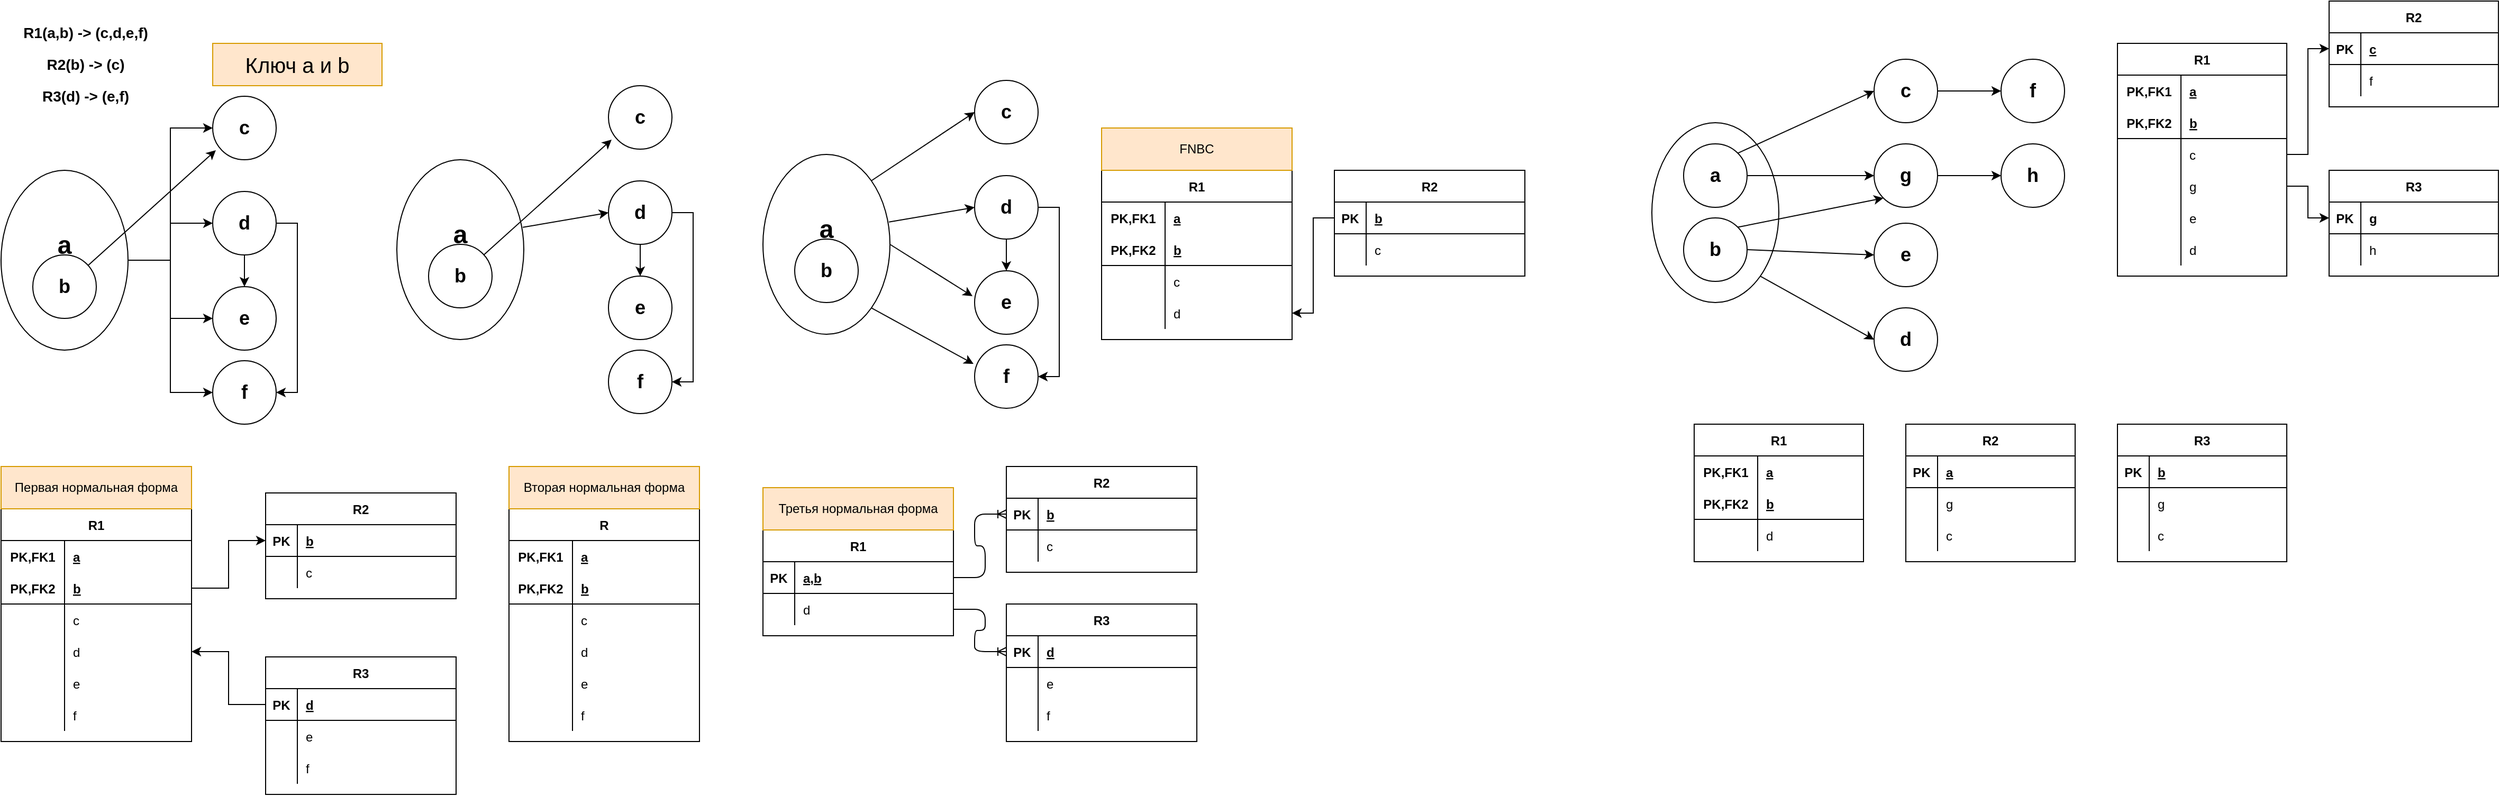 <mxfile version="14.6.13" type="device"><diagram id="-HkQHrEyQy331Z8yuNZa" name="Page-1"><mxGraphModel dx="1662" dy="789" grid="1" gridSize="10" guides="1" tooltips="1" connect="1" arrows="1" fold="1" page="1" pageScale="1" pageWidth="827" pageHeight="1169" math="0" shadow="0"><root><mxCell id="0"/><mxCell id="1" parent="0"/><mxCell id="qB3c7Pqvqas1CjPh7hQI-1" style="edgeStyle=orthogonalEdgeStyle;rounded=0;orthogonalLoop=1;jettySize=auto;html=1;exitX=1;exitY=0.5;exitDx=0;exitDy=0;entryX=0;entryY=0.5;entryDx=0;entryDy=0;" parent="1" source="VGrqOOPklXEz_Cvd547D-1" target="VGrqOOPklXEz_Cvd547D-2" edge="1"><mxGeometry relative="1" as="geometry"/></mxCell><mxCell id="qB3c7Pqvqas1CjPh7hQI-2" style="edgeStyle=orthogonalEdgeStyle;rounded=0;orthogonalLoop=1;jettySize=auto;html=1;exitX=1;exitY=0.5;exitDx=0;exitDy=0;entryX=0;entryY=0.5;entryDx=0;entryDy=0;" parent="1" source="VGrqOOPklXEz_Cvd547D-1" target="VGrqOOPklXEz_Cvd547D-3" edge="1"><mxGeometry relative="1" as="geometry"/></mxCell><mxCell id="qB3c7Pqvqas1CjPh7hQI-3" style="edgeStyle=orthogonalEdgeStyle;rounded=0;orthogonalLoop=1;jettySize=auto;html=1;exitX=1;exitY=0.5;exitDx=0;exitDy=0;entryX=0;entryY=0.5;entryDx=0;entryDy=0;" parent="1" source="VGrqOOPklXEz_Cvd547D-1" target="VGrqOOPklXEz_Cvd547D-4" edge="1"><mxGeometry relative="1" as="geometry"/></mxCell><mxCell id="qB3c7Pqvqas1CjPh7hQI-4" style="edgeStyle=orthogonalEdgeStyle;rounded=0;orthogonalLoop=1;jettySize=auto;html=1;exitX=1;exitY=0.5;exitDx=0;exitDy=0;entryX=0;entryY=0.5;entryDx=0;entryDy=0;" parent="1" source="VGrqOOPklXEz_Cvd547D-1" target="VGrqOOPklXEz_Cvd547D-5" edge="1"><mxGeometry relative="1" as="geometry"/></mxCell><mxCell id="VGrqOOPklXEz_Cvd547D-1" value="&lt;b&gt;&lt;font style=&quot;font-size: 24px&quot;&gt;a&lt;br&gt;b&lt;/font&gt;&lt;/b&gt;" style="ellipse;whiteSpace=wrap;html=1;" parent="1" vertex="1"><mxGeometry x="40" y="280" width="120" height="170" as="geometry"/></mxCell><mxCell id="VGrqOOPklXEz_Cvd547D-2" value="&lt;b&gt;&lt;font style=&quot;font-size: 18px&quot;&gt;c&lt;/font&gt;&lt;/b&gt;" style="ellipse;whiteSpace=wrap;html=1;" parent="1" vertex="1"><mxGeometry x="240" y="210" width="60" height="60" as="geometry"/></mxCell><mxCell id="VGrqOOPklXEz_Cvd547D-13" style="edgeStyle=orthogonalEdgeStyle;rounded=0;orthogonalLoop=1;jettySize=auto;html=1;" parent="1" source="VGrqOOPklXEz_Cvd547D-3" target="VGrqOOPklXEz_Cvd547D-4" edge="1"><mxGeometry relative="1" as="geometry"/></mxCell><mxCell id="VGrqOOPklXEz_Cvd547D-14" style="edgeStyle=orthogonalEdgeStyle;rounded=0;orthogonalLoop=1;jettySize=auto;html=1;entryX=1;entryY=0.5;entryDx=0;entryDy=0;" parent="1" source="VGrqOOPklXEz_Cvd547D-3" target="VGrqOOPklXEz_Cvd547D-5" edge="1"><mxGeometry relative="1" as="geometry"><mxPoint x="340" y="500" as="targetPoint"/><Array as="points"><mxPoint x="320" y="330"/><mxPoint x="320" y="490"/></Array></mxGeometry></mxCell><mxCell id="VGrqOOPklXEz_Cvd547D-3" value="&lt;b&gt;&lt;font style=&quot;font-size: 18px&quot;&gt;d&lt;/font&gt;&lt;/b&gt;" style="ellipse;whiteSpace=wrap;html=1;" parent="1" vertex="1"><mxGeometry x="240" y="300" width="60" height="60" as="geometry"/></mxCell><mxCell id="VGrqOOPklXEz_Cvd547D-4" value="&lt;b&gt;&lt;font style=&quot;font-size: 18px&quot;&gt;e&lt;/font&gt;&lt;/b&gt;" style="ellipse;whiteSpace=wrap;html=1;" parent="1" vertex="1"><mxGeometry x="240" y="390" width="60" height="60" as="geometry"/></mxCell><mxCell id="VGrqOOPklXEz_Cvd547D-5" value="&lt;b&gt;&lt;font style=&quot;font-size: 18px&quot;&gt;f&lt;/font&gt;&lt;/b&gt;" style="ellipse;whiteSpace=wrap;html=1;" parent="1" vertex="1"><mxGeometry x="240" y="460" width="60" height="60" as="geometry"/></mxCell><mxCell id="VGrqOOPklXEz_Cvd547D-12" style="edgeStyle=none;rounded=0;orthogonalLoop=1;jettySize=auto;html=1;entryX=0.05;entryY=0.85;entryDx=0;entryDy=0;entryPerimeter=0;" parent="1" source="VGrqOOPklXEz_Cvd547D-11" target="VGrqOOPklXEz_Cvd547D-2" edge="1"><mxGeometry relative="1" as="geometry"/></mxCell><mxCell id="VGrqOOPklXEz_Cvd547D-11" value="&lt;b&gt;&lt;font style=&quot;font-size: 18px&quot;&gt;b&lt;/font&gt;&lt;/b&gt;" style="ellipse;whiteSpace=wrap;html=1;" parent="1" vertex="1"><mxGeometry x="70" y="360" width="60" height="60" as="geometry"/></mxCell><mxCell id="VGrqOOPklXEz_Cvd547D-15" value="&lt;b&gt;&lt;font style=&quot;font-size: 14px&quot;&gt;R1(a,b) -&amp;gt; (c,d,e,f)&lt;/font&gt;&lt;/b&gt;" style="text;html=1;strokeColor=none;fillColor=none;align=center;verticalAlign=middle;whiteSpace=wrap;rounded=0;" parent="1" vertex="1"><mxGeometry x="40" y="135" width="160" height="30" as="geometry"/></mxCell><mxCell id="VGrqOOPklXEz_Cvd547D-16" value="&lt;b&gt;&lt;font style=&quot;font-size: 14px&quot;&gt;R2(b) -&amp;gt; (c)&lt;/font&gt;&lt;/b&gt;" style="text;html=1;strokeColor=none;fillColor=none;align=center;verticalAlign=middle;whiteSpace=wrap;rounded=0;" parent="1" vertex="1"><mxGeometry x="40" y="165" width="160" height="30" as="geometry"/></mxCell><mxCell id="VGrqOOPklXEz_Cvd547D-17" value="&lt;b&gt;&lt;font style=&quot;font-size: 14px&quot;&gt;R3(d) -&amp;gt; (e,f)&lt;/font&gt;&lt;/b&gt;" style="text;html=1;strokeColor=none;fillColor=none;align=center;verticalAlign=middle;whiteSpace=wrap;rounded=0;" parent="1" vertex="1"><mxGeometry x="40" y="195" width="160" height="30" as="geometry"/></mxCell><mxCell id="VGrqOOPklXEz_Cvd547D-18" value="R1" style="shape=table;startSize=30;container=1;collapsible=1;childLayout=tableLayout;fixedRows=1;rowLines=0;fontStyle=1;align=center;resizeLast=1;" parent="1" vertex="1"><mxGeometry x="760" y="620" width="180" height="100" as="geometry"/></mxCell><mxCell id="VGrqOOPklXEz_Cvd547D-19" value="" style="shape=partialRectangle;collapsible=0;dropTarget=0;pointerEvents=0;fillColor=none;top=0;left=0;bottom=1;right=0;points=[[0,0.5],[1,0.5]];portConstraint=eastwest;" parent="VGrqOOPklXEz_Cvd547D-18" vertex="1"><mxGeometry y="30" width="180" height="30" as="geometry"/></mxCell><mxCell id="VGrqOOPklXEz_Cvd547D-20" value="PK" style="shape=partialRectangle;connectable=0;fillColor=none;top=0;left=0;bottom=0;right=0;fontStyle=1;overflow=hidden;" parent="VGrqOOPklXEz_Cvd547D-19" vertex="1"><mxGeometry width="30" height="30" as="geometry"/></mxCell><mxCell id="VGrqOOPklXEz_Cvd547D-21" value="a,b" style="shape=partialRectangle;connectable=0;fillColor=none;top=0;left=0;bottom=0;right=0;align=left;spacingLeft=6;fontStyle=5;overflow=hidden;" parent="VGrqOOPklXEz_Cvd547D-19" vertex="1"><mxGeometry x="30" width="150" height="30" as="geometry"/></mxCell><mxCell id="VGrqOOPklXEz_Cvd547D-22" value="" style="shape=partialRectangle;collapsible=0;dropTarget=0;pointerEvents=0;fillColor=none;top=0;left=0;bottom=0;right=0;points=[[0,0.5],[1,0.5]];portConstraint=eastwest;" parent="VGrqOOPklXEz_Cvd547D-18" vertex="1"><mxGeometry y="60" width="180" height="30" as="geometry"/></mxCell><mxCell id="VGrqOOPklXEz_Cvd547D-23" value="" style="shape=partialRectangle;connectable=0;fillColor=none;top=0;left=0;bottom=0;right=0;editable=1;overflow=hidden;" parent="VGrqOOPklXEz_Cvd547D-22" vertex="1"><mxGeometry width="30" height="30" as="geometry"/></mxCell><mxCell id="VGrqOOPklXEz_Cvd547D-24" value="d" style="shape=partialRectangle;connectable=0;fillColor=none;top=0;left=0;bottom=0;right=0;align=left;spacingLeft=6;overflow=hidden;" parent="VGrqOOPklXEz_Cvd547D-22" vertex="1"><mxGeometry x="30" width="150" height="30" as="geometry"/></mxCell><mxCell id="VGrqOOPklXEz_Cvd547D-31" value="R2" style="shape=table;startSize=30;container=1;collapsible=1;childLayout=tableLayout;fixedRows=1;rowLines=0;fontStyle=1;align=center;resizeLast=1;" parent="1" vertex="1"><mxGeometry x="990" y="560" width="180" height="100" as="geometry"/></mxCell><mxCell id="VGrqOOPklXEz_Cvd547D-32" value="" style="shape=partialRectangle;collapsible=0;dropTarget=0;pointerEvents=0;fillColor=none;top=0;left=0;bottom=1;right=0;points=[[0,0.5],[1,0.5]];portConstraint=eastwest;" parent="VGrqOOPklXEz_Cvd547D-31" vertex="1"><mxGeometry y="30" width="180" height="30" as="geometry"/></mxCell><mxCell id="VGrqOOPklXEz_Cvd547D-33" value="PK" style="shape=partialRectangle;connectable=0;fillColor=none;top=0;left=0;bottom=0;right=0;fontStyle=1;overflow=hidden;" parent="VGrqOOPklXEz_Cvd547D-32" vertex="1"><mxGeometry width="30" height="30" as="geometry"/></mxCell><mxCell id="VGrqOOPklXEz_Cvd547D-34" value="b" style="shape=partialRectangle;connectable=0;fillColor=none;top=0;left=0;bottom=0;right=0;align=left;spacingLeft=6;fontStyle=5;overflow=hidden;" parent="VGrqOOPklXEz_Cvd547D-32" vertex="1"><mxGeometry x="30" width="150" height="30" as="geometry"/></mxCell><mxCell id="VGrqOOPklXEz_Cvd547D-35" value="" style="shape=partialRectangle;collapsible=0;dropTarget=0;pointerEvents=0;fillColor=none;top=0;left=0;bottom=0;right=0;points=[[0,0.5],[1,0.5]];portConstraint=eastwest;" parent="VGrqOOPklXEz_Cvd547D-31" vertex="1"><mxGeometry y="60" width="180" height="30" as="geometry"/></mxCell><mxCell id="VGrqOOPklXEz_Cvd547D-36" value="" style="shape=partialRectangle;connectable=0;fillColor=none;top=0;left=0;bottom=0;right=0;editable=1;overflow=hidden;" parent="VGrqOOPklXEz_Cvd547D-35" vertex="1"><mxGeometry width="30" height="30" as="geometry"/></mxCell><mxCell id="VGrqOOPklXEz_Cvd547D-37" value="c" style="shape=partialRectangle;connectable=0;fillColor=none;top=0;left=0;bottom=0;right=0;align=left;spacingLeft=6;overflow=hidden;" parent="VGrqOOPklXEz_Cvd547D-35" vertex="1"><mxGeometry x="30" width="150" height="30" as="geometry"/></mxCell><mxCell id="VGrqOOPklXEz_Cvd547D-44" value="R3" style="shape=table;startSize=30;container=1;collapsible=1;childLayout=tableLayout;fixedRows=1;rowLines=0;fontStyle=1;align=center;resizeLast=1;" parent="1" vertex="1"><mxGeometry x="990" y="690" width="180" height="130" as="geometry"/></mxCell><mxCell id="VGrqOOPklXEz_Cvd547D-45" value="" style="shape=partialRectangle;collapsible=0;dropTarget=0;pointerEvents=0;fillColor=none;top=0;left=0;bottom=1;right=0;points=[[0,0.5],[1,0.5]];portConstraint=eastwest;" parent="VGrqOOPklXEz_Cvd547D-44" vertex="1"><mxGeometry y="30" width="180" height="30" as="geometry"/></mxCell><mxCell id="VGrqOOPklXEz_Cvd547D-46" value="PK" style="shape=partialRectangle;connectable=0;fillColor=none;top=0;left=0;bottom=0;right=0;fontStyle=1;overflow=hidden;" parent="VGrqOOPklXEz_Cvd547D-45" vertex="1"><mxGeometry width="30" height="30" as="geometry"/></mxCell><mxCell id="VGrqOOPklXEz_Cvd547D-47" value="d" style="shape=partialRectangle;connectable=0;fillColor=none;top=0;left=0;bottom=0;right=0;align=left;spacingLeft=6;fontStyle=5;overflow=hidden;" parent="VGrqOOPklXEz_Cvd547D-45" vertex="1"><mxGeometry x="30" width="150" height="30" as="geometry"/></mxCell><mxCell id="VGrqOOPklXEz_Cvd547D-48" value="" style="shape=partialRectangle;collapsible=0;dropTarget=0;pointerEvents=0;fillColor=none;top=0;left=0;bottom=0;right=0;points=[[0,0.5],[1,0.5]];portConstraint=eastwest;" parent="VGrqOOPklXEz_Cvd547D-44" vertex="1"><mxGeometry y="60" width="180" height="30" as="geometry"/></mxCell><mxCell id="VGrqOOPklXEz_Cvd547D-49" value="" style="shape=partialRectangle;connectable=0;fillColor=none;top=0;left=0;bottom=0;right=0;editable=1;overflow=hidden;" parent="VGrqOOPklXEz_Cvd547D-48" vertex="1"><mxGeometry width="30" height="30" as="geometry"/></mxCell><mxCell id="VGrqOOPklXEz_Cvd547D-50" value="e" style="shape=partialRectangle;connectable=0;fillColor=none;top=0;left=0;bottom=0;right=0;align=left;spacingLeft=6;overflow=hidden;" parent="VGrqOOPklXEz_Cvd547D-48" vertex="1"><mxGeometry x="30" width="150" height="30" as="geometry"/></mxCell><mxCell id="VGrqOOPklXEz_Cvd547D-51" value="" style="shape=partialRectangle;collapsible=0;dropTarget=0;pointerEvents=0;fillColor=none;top=0;left=0;bottom=0;right=0;points=[[0,0.5],[1,0.5]];portConstraint=eastwest;" parent="VGrqOOPklXEz_Cvd547D-44" vertex="1"><mxGeometry y="90" width="180" height="30" as="geometry"/></mxCell><mxCell id="VGrqOOPklXEz_Cvd547D-52" value="" style="shape=partialRectangle;connectable=0;fillColor=none;top=0;left=0;bottom=0;right=0;editable=1;overflow=hidden;" parent="VGrqOOPklXEz_Cvd547D-51" vertex="1"><mxGeometry width="30" height="30" as="geometry"/></mxCell><mxCell id="VGrqOOPklXEz_Cvd547D-53" value="f" style="shape=partialRectangle;connectable=0;fillColor=none;top=0;left=0;bottom=0;right=0;align=left;spacingLeft=6;overflow=hidden;" parent="VGrqOOPklXEz_Cvd547D-51" vertex="1"><mxGeometry x="30" width="150" height="30" as="geometry"/></mxCell><mxCell id="D6Wx7_nkLw-m9yU1eDVW-2" value="&lt;b&gt;&lt;font style=&quot;font-size: 24px&quot;&gt;a&lt;br&gt;b&lt;/font&gt;&lt;/b&gt;" style="ellipse;whiteSpace=wrap;html=1;" parent="1" vertex="1"><mxGeometry x="414" y="270" width="120" height="170" as="geometry"/></mxCell><mxCell id="D6Wx7_nkLw-m9yU1eDVW-3" value="&lt;b&gt;&lt;font style=&quot;font-size: 18px&quot;&gt;c&lt;/font&gt;&lt;/b&gt;" style="ellipse;whiteSpace=wrap;html=1;" parent="1" vertex="1"><mxGeometry x="614" y="200" width="60" height="60" as="geometry"/></mxCell><mxCell id="D6Wx7_nkLw-m9yU1eDVW-4" style="edgeStyle=orthogonalEdgeStyle;rounded=0;orthogonalLoop=1;jettySize=auto;html=1;" parent="1" source="D6Wx7_nkLw-m9yU1eDVW-6" target="D6Wx7_nkLw-m9yU1eDVW-7" edge="1"><mxGeometry relative="1" as="geometry"/></mxCell><mxCell id="D6Wx7_nkLw-m9yU1eDVW-5" style="edgeStyle=orthogonalEdgeStyle;rounded=0;orthogonalLoop=1;jettySize=auto;html=1;entryX=1;entryY=0.5;entryDx=0;entryDy=0;" parent="1" source="D6Wx7_nkLw-m9yU1eDVW-6" target="D6Wx7_nkLw-m9yU1eDVW-8" edge="1"><mxGeometry relative="1" as="geometry"><mxPoint x="714" y="490" as="targetPoint"/><Array as="points"><mxPoint x="694" y="320"/><mxPoint x="694" y="480"/></Array></mxGeometry></mxCell><mxCell id="D6Wx7_nkLw-m9yU1eDVW-6" value="&lt;b&gt;&lt;font style=&quot;font-size: 18px&quot;&gt;d&lt;/font&gt;&lt;/b&gt;" style="ellipse;whiteSpace=wrap;html=1;" parent="1" vertex="1"><mxGeometry x="614" y="290" width="60" height="60" as="geometry"/></mxCell><mxCell id="D6Wx7_nkLw-m9yU1eDVW-7" value="&lt;b&gt;&lt;font style=&quot;font-size: 18px&quot;&gt;e&lt;/font&gt;&lt;/b&gt;" style="ellipse;whiteSpace=wrap;html=1;" parent="1" vertex="1"><mxGeometry x="614" y="380" width="60" height="60" as="geometry"/></mxCell><mxCell id="D6Wx7_nkLw-m9yU1eDVW-8" value="&lt;b&gt;&lt;font style=&quot;font-size: 18px&quot;&gt;f&lt;/font&gt;&lt;/b&gt;" style="ellipse;whiteSpace=wrap;html=1;" parent="1" vertex="1"><mxGeometry x="614" y="450" width="60" height="60" as="geometry"/></mxCell><mxCell id="D6Wx7_nkLw-m9yU1eDVW-9" style="rounded=0;orthogonalLoop=1;jettySize=auto;html=1;entryX=0;entryY=0.5;entryDx=0;entryDy=0;exitX=0.992;exitY=0.376;exitDx=0;exitDy=0;exitPerimeter=0;" parent="1" source="D6Wx7_nkLw-m9yU1eDVW-2" target="D6Wx7_nkLw-m9yU1eDVW-6" edge="1"><mxGeometry relative="1" as="geometry"><mxPoint x="533.997" y="365.23" as="sourcePoint"/><mxPoint x="620.97" y="300" as="targetPoint"/></mxGeometry></mxCell><mxCell id="D6Wx7_nkLw-m9yU1eDVW-12" style="edgeStyle=none;rounded=0;orthogonalLoop=1;jettySize=auto;html=1;entryX=0.05;entryY=0.85;entryDx=0;entryDy=0;entryPerimeter=0;" parent="1" source="D6Wx7_nkLw-m9yU1eDVW-13" target="D6Wx7_nkLw-m9yU1eDVW-3" edge="1"><mxGeometry relative="1" as="geometry"/></mxCell><mxCell id="D6Wx7_nkLw-m9yU1eDVW-13" value="&lt;b&gt;&lt;font style=&quot;font-size: 18px&quot;&gt;b&lt;/font&gt;&lt;/b&gt;" style="ellipse;whiteSpace=wrap;html=1;" parent="1" vertex="1"><mxGeometry x="444" y="350" width="60" height="60" as="geometry"/></mxCell><mxCell id="D6Wx7_nkLw-m9yU1eDVW-17" value="" style="edgeStyle=entityRelationEdgeStyle;fontSize=12;html=1;endArrow=ERoneToMany;exitX=1;exitY=0.5;exitDx=0;exitDy=0;entryX=0;entryY=0.5;entryDx=0;entryDy=0;" parent="1" source="VGrqOOPklXEz_Cvd547D-19" target="VGrqOOPklXEz_Cvd547D-32" edge="1"><mxGeometry width="100" height="100" relative="1" as="geometry"><mxPoint x="1070" y="370" as="sourcePoint"/><mxPoint x="1170" y="270" as="targetPoint"/></mxGeometry></mxCell><mxCell id="D6Wx7_nkLw-m9yU1eDVW-18" value="" style="edgeStyle=entityRelationEdgeStyle;fontSize=12;html=1;endArrow=ERoneToMany;exitX=1;exitY=0.5;exitDx=0;exitDy=0;entryX=0;entryY=0.5;entryDx=0;entryDy=0;" parent="1" source="VGrqOOPklXEz_Cvd547D-22" target="VGrqOOPklXEz_Cvd547D-45" edge="1"><mxGeometry width="100" height="100" relative="1" as="geometry"><mxPoint x="1070" y="370" as="sourcePoint"/><mxPoint x="1170" y="270" as="targetPoint"/></mxGeometry></mxCell><mxCell id="D6Wx7_nkLw-m9yU1eDVW-29" style="rounded=0;orthogonalLoop=1;jettySize=auto;html=1;exitX=1;exitY=0;exitDx=0;exitDy=0;entryX=0;entryY=0.5;entryDx=0;entryDy=0;" parent="1" source="D6Wx7_nkLw-m9yU1eDVW-19" target="D6Wx7_nkLw-m9yU1eDVW-20" edge="1"><mxGeometry relative="1" as="geometry"/></mxCell><mxCell id="D6Wx7_nkLw-m9yU1eDVW-30" style="edgeStyle=none;rounded=0;orthogonalLoop=1;jettySize=auto;html=1;exitX=1;exitY=0.5;exitDx=0;exitDy=0;entryX=-0.033;entryY=0.4;entryDx=0;entryDy=0;entryPerimeter=0;" parent="1" source="D6Wx7_nkLw-m9yU1eDVW-19" target="D6Wx7_nkLw-m9yU1eDVW-24" edge="1"><mxGeometry relative="1" as="geometry"/></mxCell><mxCell id="D6Wx7_nkLw-m9yU1eDVW-31" style="edgeStyle=none;rounded=0;orthogonalLoop=1;jettySize=auto;html=1;exitX=1;exitY=1;exitDx=0;exitDy=0;entryX=-0.017;entryY=0.3;entryDx=0;entryDy=0;entryPerimeter=0;" parent="1" source="D6Wx7_nkLw-m9yU1eDVW-19" target="D6Wx7_nkLw-m9yU1eDVW-25" edge="1"><mxGeometry relative="1" as="geometry"/></mxCell><mxCell id="D6Wx7_nkLw-m9yU1eDVW-19" value="&lt;b&gt;&lt;font style=&quot;font-size: 24px&quot;&gt;a&lt;br&gt;b&lt;/font&gt;&lt;/b&gt;" style="ellipse;whiteSpace=wrap;html=1;" parent="1" vertex="1"><mxGeometry x="760" y="265" width="120" height="170" as="geometry"/></mxCell><mxCell id="D6Wx7_nkLw-m9yU1eDVW-20" value="&lt;b&gt;&lt;font style=&quot;font-size: 18px&quot;&gt;c&lt;/font&gt;&lt;/b&gt;" style="ellipse;whiteSpace=wrap;html=1;" parent="1" vertex="1"><mxGeometry x="960" y="195" width="60" height="60" as="geometry"/></mxCell><mxCell id="D6Wx7_nkLw-m9yU1eDVW-21" style="edgeStyle=orthogonalEdgeStyle;rounded=0;orthogonalLoop=1;jettySize=auto;html=1;" parent="1" source="D6Wx7_nkLw-m9yU1eDVW-23" target="D6Wx7_nkLw-m9yU1eDVW-24" edge="1"><mxGeometry relative="1" as="geometry"/></mxCell><mxCell id="D6Wx7_nkLw-m9yU1eDVW-22" style="edgeStyle=orthogonalEdgeStyle;rounded=0;orthogonalLoop=1;jettySize=auto;html=1;entryX=1;entryY=0.5;entryDx=0;entryDy=0;" parent="1" source="D6Wx7_nkLw-m9yU1eDVW-23" target="D6Wx7_nkLw-m9yU1eDVW-25" edge="1"><mxGeometry relative="1" as="geometry"><mxPoint x="1060" y="485" as="targetPoint"/><Array as="points"><mxPoint x="1040" y="315"/><mxPoint x="1040" y="475"/></Array></mxGeometry></mxCell><mxCell id="D6Wx7_nkLw-m9yU1eDVW-23" value="&lt;b&gt;&lt;font style=&quot;font-size: 18px&quot;&gt;d&lt;/font&gt;&lt;/b&gt;" style="ellipse;whiteSpace=wrap;html=1;" parent="1" vertex="1"><mxGeometry x="960" y="285" width="60" height="60" as="geometry"/></mxCell><mxCell id="D6Wx7_nkLw-m9yU1eDVW-24" value="&lt;b&gt;&lt;font style=&quot;font-size: 18px&quot;&gt;e&lt;/font&gt;&lt;/b&gt;" style="ellipse;whiteSpace=wrap;html=1;" parent="1" vertex="1"><mxGeometry x="960" y="375" width="60" height="60" as="geometry"/></mxCell><mxCell id="D6Wx7_nkLw-m9yU1eDVW-25" value="&lt;b&gt;&lt;font style=&quot;font-size: 18px&quot;&gt;f&lt;/font&gt;&lt;/b&gt;" style="ellipse;whiteSpace=wrap;html=1;" parent="1" vertex="1"><mxGeometry x="960" y="445" width="60" height="60" as="geometry"/></mxCell><mxCell id="D6Wx7_nkLw-m9yU1eDVW-26" style="rounded=0;orthogonalLoop=1;jettySize=auto;html=1;entryX=0;entryY=0.5;entryDx=0;entryDy=0;exitX=0.992;exitY=0.376;exitDx=0;exitDy=0;exitPerimeter=0;" parent="1" source="D6Wx7_nkLw-m9yU1eDVW-19" target="D6Wx7_nkLw-m9yU1eDVW-23" edge="1"><mxGeometry relative="1" as="geometry"><mxPoint x="879.997" y="360.23" as="sourcePoint"/><mxPoint x="966.97" y="295" as="targetPoint"/></mxGeometry></mxCell><mxCell id="D6Wx7_nkLw-m9yU1eDVW-28" value="&lt;b&gt;&lt;font style=&quot;font-size: 18px&quot;&gt;b&lt;/font&gt;&lt;/b&gt;" style="ellipse;whiteSpace=wrap;html=1;" parent="1" vertex="1"><mxGeometry x="790" y="345" width="60" height="60" as="geometry"/></mxCell><mxCell id="D6Wx7_nkLw-m9yU1eDVW-32" value="R" style="shape=table;startSize=30;container=1;collapsible=1;childLayout=tableLayout;fixedRows=1;rowLines=0;fontStyle=1;align=center;resizeLast=1;" parent="1" vertex="1"><mxGeometry x="520" y="600" width="180" height="220" as="geometry"/></mxCell><mxCell id="D6Wx7_nkLw-m9yU1eDVW-33" value="" style="shape=partialRectangle;collapsible=0;dropTarget=0;pointerEvents=0;fillColor=none;top=0;left=0;bottom=0;right=0;points=[[0,0.5],[1,0.5]];portConstraint=eastwest;" parent="D6Wx7_nkLw-m9yU1eDVW-32" vertex="1"><mxGeometry y="30" width="180" height="30" as="geometry"/></mxCell><mxCell id="D6Wx7_nkLw-m9yU1eDVW-34" value="PK,FK1" style="shape=partialRectangle;connectable=0;fillColor=none;top=0;left=0;bottom=0;right=0;fontStyle=1;overflow=hidden;" parent="D6Wx7_nkLw-m9yU1eDVW-33" vertex="1"><mxGeometry width="60" height="30" as="geometry"/></mxCell><mxCell id="D6Wx7_nkLw-m9yU1eDVW-35" value="a" style="shape=partialRectangle;connectable=0;fillColor=none;top=0;left=0;bottom=0;right=0;align=left;spacingLeft=6;fontStyle=5;overflow=hidden;" parent="D6Wx7_nkLw-m9yU1eDVW-33" vertex="1"><mxGeometry x="60" width="120" height="30" as="geometry"/></mxCell><mxCell id="D6Wx7_nkLw-m9yU1eDVW-36" value="" style="shape=partialRectangle;collapsible=0;dropTarget=0;pointerEvents=0;fillColor=none;top=0;left=0;bottom=1;right=0;points=[[0,0.5],[1,0.5]];portConstraint=eastwest;" parent="D6Wx7_nkLw-m9yU1eDVW-32" vertex="1"><mxGeometry y="60" width="180" height="30" as="geometry"/></mxCell><mxCell id="D6Wx7_nkLw-m9yU1eDVW-37" value="PK,FK2" style="shape=partialRectangle;connectable=0;fillColor=none;top=0;left=0;bottom=0;right=0;fontStyle=1;overflow=hidden;" parent="D6Wx7_nkLw-m9yU1eDVW-36" vertex="1"><mxGeometry width="60" height="30" as="geometry"/></mxCell><mxCell id="D6Wx7_nkLw-m9yU1eDVW-38" value="b" style="shape=partialRectangle;connectable=0;fillColor=none;top=0;left=0;bottom=0;right=0;align=left;spacingLeft=6;fontStyle=5;overflow=hidden;" parent="D6Wx7_nkLw-m9yU1eDVW-36" vertex="1"><mxGeometry x="60" width="120" height="30" as="geometry"/></mxCell><mxCell id="D6Wx7_nkLw-m9yU1eDVW-39" value="" style="shape=partialRectangle;collapsible=0;dropTarget=0;pointerEvents=0;fillColor=none;top=0;left=0;bottom=0;right=0;points=[[0,0.5],[1,0.5]];portConstraint=eastwest;" parent="D6Wx7_nkLw-m9yU1eDVW-32" vertex="1"><mxGeometry y="90" width="180" height="30" as="geometry"/></mxCell><mxCell id="D6Wx7_nkLw-m9yU1eDVW-40" value="" style="shape=partialRectangle;connectable=0;fillColor=none;top=0;left=0;bottom=0;right=0;editable=1;overflow=hidden;" parent="D6Wx7_nkLw-m9yU1eDVW-39" vertex="1"><mxGeometry width="60" height="30" as="geometry"/></mxCell><mxCell id="D6Wx7_nkLw-m9yU1eDVW-41" value="c" style="shape=partialRectangle;connectable=0;fillColor=none;top=0;left=0;bottom=0;right=0;align=left;spacingLeft=6;overflow=hidden;" parent="D6Wx7_nkLw-m9yU1eDVW-39" vertex="1"><mxGeometry x="60" width="120" height="30" as="geometry"/></mxCell><mxCell id="D6Wx7_nkLw-m9yU1eDVW-42" value="" style="shape=partialRectangle;collapsible=0;dropTarget=0;pointerEvents=0;fillColor=none;top=0;left=0;bottom=0;right=0;points=[[0,0.5],[1,0.5]];portConstraint=eastwest;" parent="D6Wx7_nkLw-m9yU1eDVW-32" vertex="1"><mxGeometry y="120" width="180" height="30" as="geometry"/></mxCell><mxCell id="D6Wx7_nkLw-m9yU1eDVW-43" value="" style="shape=partialRectangle;connectable=0;fillColor=none;top=0;left=0;bottom=0;right=0;editable=1;overflow=hidden;" parent="D6Wx7_nkLw-m9yU1eDVW-42" vertex="1"><mxGeometry width="60" height="30" as="geometry"/></mxCell><mxCell id="D6Wx7_nkLw-m9yU1eDVW-44" value="d" style="shape=partialRectangle;connectable=0;fillColor=none;top=0;left=0;bottom=0;right=0;align=left;spacingLeft=6;overflow=hidden;" parent="D6Wx7_nkLw-m9yU1eDVW-42" vertex="1"><mxGeometry x="60" width="120" height="30" as="geometry"/></mxCell><mxCell id="D6Wx7_nkLw-m9yU1eDVW-45" value="" style="shape=partialRectangle;collapsible=0;dropTarget=0;pointerEvents=0;fillColor=none;top=0;left=0;bottom=0;right=0;points=[[0,0.5],[1,0.5]];portConstraint=eastwest;" parent="D6Wx7_nkLw-m9yU1eDVW-32" vertex="1"><mxGeometry y="150" width="180" height="30" as="geometry"/></mxCell><mxCell id="D6Wx7_nkLw-m9yU1eDVW-46" value="" style="shape=partialRectangle;connectable=0;fillColor=none;top=0;left=0;bottom=0;right=0;editable=1;overflow=hidden;" parent="D6Wx7_nkLw-m9yU1eDVW-45" vertex="1"><mxGeometry width="60" height="30" as="geometry"/></mxCell><mxCell id="D6Wx7_nkLw-m9yU1eDVW-47" value="e" style="shape=partialRectangle;connectable=0;fillColor=none;top=0;left=0;bottom=0;right=0;align=left;spacingLeft=6;overflow=hidden;" parent="D6Wx7_nkLw-m9yU1eDVW-45" vertex="1"><mxGeometry x="60" width="120" height="30" as="geometry"/></mxCell><mxCell id="D6Wx7_nkLw-m9yU1eDVW-48" value="" style="shape=partialRectangle;collapsible=0;dropTarget=0;pointerEvents=0;fillColor=none;top=0;left=0;bottom=0;right=0;points=[[0,0.5],[1,0.5]];portConstraint=eastwest;" parent="D6Wx7_nkLw-m9yU1eDVW-32" vertex="1"><mxGeometry y="180" width="180" height="30" as="geometry"/></mxCell><mxCell id="D6Wx7_nkLw-m9yU1eDVW-49" value="" style="shape=partialRectangle;connectable=0;fillColor=none;top=0;left=0;bottom=0;right=0;editable=1;overflow=hidden;" parent="D6Wx7_nkLw-m9yU1eDVW-48" vertex="1"><mxGeometry width="60" height="30" as="geometry"/></mxCell><mxCell id="D6Wx7_nkLw-m9yU1eDVW-50" value="f" style="shape=partialRectangle;connectable=0;fillColor=none;top=0;left=0;bottom=0;right=0;align=left;spacingLeft=6;overflow=hidden;" parent="D6Wx7_nkLw-m9yU1eDVW-48" vertex="1"><mxGeometry x="60" width="120" height="30" as="geometry"/></mxCell><mxCell id="n1wDNtOBWBp5ipbqr2qG-3" value="Третья нормальная форма" style="text;html=1;align=center;verticalAlign=middle;whiteSpace=wrap;rounded=0;fillColor=#ffe6cc;strokeColor=#d79b00;" parent="1" vertex="1"><mxGeometry x="760" y="580" width="180" height="40" as="geometry"/></mxCell><mxCell id="n1wDNtOBWBp5ipbqr2qG-4" value="Вторая нормальная форма" style="text;html=1;align=center;verticalAlign=middle;whiteSpace=wrap;rounded=0;fillColor=#ffe6cc;strokeColor=#d79b00;" parent="1" vertex="1"><mxGeometry x="520" y="560" width="180" height="40" as="geometry"/></mxCell><mxCell id="qB3c7Pqvqas1CjPh7hQI-5" value="&lt;font style=&quot;font-size: 20px&quot;&gt;Ключ a и b&lt;/font&gt;" style="text;html=1;align=center;verticalAlign=middle;whiteSpace=wrap;rounded=0;fillColor=#ffe6cc;strokeColor=#d79b00;" parent="1" vertex="1"><mxGeometry x="240" y="160" width="160" height="40" as="geometry"/></mxCell><mxCell id="qB3c7Pqvqas1CjPh7hQI-6" value="R1" style="shape=table;startSize=30;container=1;collapsible=1;childLayout=tableLayout;fixedRows=1;rowLines=0;fontStyle=1;align=center;resizeLast=1;" parent="1" vertex="1"><mxGeometry x="40" y="600" width="180" height="220" as="geometry"/></mxCell><mxCell id="qB3c7Pqvqas1CjPh7hQI-7" value="" style="shape=partialRectangle;collapsible=0;dropTarget=0;pointerEvents=0;fillColor=none;top=0;left=0;bottom=0;right=0;points=[[0,0.5],[1,0.5]];portConstraint=eastwest;" parent="qB3c7Pqvqas1CjPh7hQI-6" vertex="1"><mxGeometry y="30" width="180" height="30" as="geometry"/></mxCell><mxCell id="qB3c7Pqvqas1CjPh7hQI-8" value="PK,FK1" style="shape=partialRectangle;connectable=0;fillColor=none;top=0;left=0;bottom=0;right=0;fontStyle=1;overflow=hidden;" parent="qB3c7Pqvqas1CjPh7hQI-7" vertex="1"><mxGeometry width="60" height="30" as="geometry"/></mxCell><mxCell id="qB3c7Pqvqas1CjPh7hQI-9" value="a" style="shape=partialRectangle;connectable=0;fillColor=none;top=0;left=0;bottom=0;right=0;align=left;spacingLeft=6;fontStyle=5;overflow=hidden;" parent="qB3c7Pqvqas1CjPh7hQI-7" vertex="1"><mxGeometry x="60" width="120" height="30" as="geometry"/></mxCell><mxCell id="qB3c7Pqvqas1CjPh7hQI-10" value="" style="shape=partialRectangle;collapsible=0;dropTarget=0;pointerEvents=0;fillColor=none;top=0;left=0;bottom=1;right=0;points=[[0,0.5],[1,0.5]];portConstraint=eastwest;" parent="qB3c7Pqvqas1CjPh7hQI-6" vertex="1"><mxGeometry y="60" width="180" height="30" as="geometry"/></mxCell><mxCell id="qB3c7Pqvqas1CjPh7hQI-11" value="PK,FK2" style="shape=partialRectangle;connectable=0;fillColor=none;top=0;left=0;bottom=0;right=0;fontStyle=1;overflow=hidden;" parent="qB3c7Pqvqas1CjPh7hQI-10" vertex="1"><mxGeometry width="60" height="30" as="geometry"/></mxCell><mxCell id="qB3c7Pqvqas1CjPh7hQI-12" value="b" style="shape=partialRectangle;connectable=0;fillColor=none;top=0;left=0;bottom=0;right=0;align=left;spacingLeft=6;fontStyle=5;overflow=hidden;" parent="qB3c7Pqvqas1CjPh7hQI-10" vertex="1"><mxGeometry x="60" width="120" height="30" as="geometry"/></mxCell><mxCell id="qB3c7Pqvqas1CjPh7hQI-13" value="" style="shape=partialRectangle;collapsible=0;dropTarget=0;pointerEvents=0;fillColor=none;top=0;left=0;bottom=0;right=0;points=[[0,0.5],[1,0.5]];portConstraint=eastwest;" parent="qB3c7Pqvqas1CjPh7hQI-6" vertex="1"><mxGeometry y="90" width="180" height="30" as="geometry"/></mxCell><mxCell id="qB3c7Pqvqas1CjPh7hQI-14" value="" style="shape=partialRectangle;connectable=0;fillColor=none;top=0;left=0;bottom=0;right=0;editable=1;overflow=hidden;" parent="qB3c7Pqvqas1CjPh7hQI-13" vertex="1"><mxGeometry width="60" height="30" as="geometry"/></mxCell><mxCell id="qB3c7Pqvqas1CjPh7hQI-15" value="c" style="shape=partialRectangle;connectable=0;fillColor=none;top=0;left=0;bottom=0;right=0;align=left;spacingLeft=6;overflow=hidden;" parent="qB3c7Pqvqas1CjPh7hQI-13" vertex="1"><mxGeometry x="60" width="120" height="30" as="geometry"/></mxCell><mxCell id="qB3c7Pqvqas1CjPh7hQI-16" value="" style="shape=partialRectangle;collapsible=0;dropTarget=0;pointerEvents=0;fillColor=none;top=0;left=0;bottom=0;right=0;points=[[0,0.5],[1,0.5]];portConstraint=eastwest;" parent="qB3c7Pqvqas1CjPh7hQI-6" vertex="1"><mxGeometry y="120" width="180" height="30" as="geometry"/></mxCell><mxCell id="qB3c7Pqvqas1CjPh7hQI-17" value="" style="shape=partialRectangle;connectable=0;fillColor=none;top=0;left=0;bottom=0;right=0;editable=1;overflow=hidden;" parent="qB3c7Pqvqas1CjPh7hQI-16" vertex="1"><mxGeometry width="60" height="30" as="geometry"/></mxCell><mxCell id="qB3c7Pqvqas1CjPh7hQI-18" value="d" style="shape=partialRectangle;connectable=0;fillColor=none;top=0;left=0;bottom=0;right=0;align=left;spacingLeft=6;overflow=hidden;" parent="qB3c7Pqvqas1CjPh7hQI-16" vertex="1"><mxGeometry x="60" width="120" height="30" as="geometry"/></mxCell><mxCell id="qB3c7Pqvqas1CjPh7hQI-19" value="" style="shape=partialRectangle;collapsible=0;dropTarget=0;pointerEvents=0;fillColor=none;top=0;left=0;bottom=0;right=0;points=[[0,0.5],[1,0.5]];portConstraint=eastwest;" parent="qB3c7Pqvqas1CjPh7hQI-6" vertex="1"><mxGeometry y="150" width="180" height="30" as="geometry"/></mxCell><mxCell id="qB3c7Pqvqas1CjPh7hQI-20" value="" style="shape=partialRectangle;connectable=0;fillColor=none;top=0;left=0;bottom=0;right=0;editable=1;overflow=hidden;" parent="qB3c7Pqvqas1CjPh7hQI-19" vertex="1"><mxGeometry width="60" height="30" as="geometry"/></mxCell><mxCell id="qB3c7Pqvqas1CjPh7hQI-21" value="e" style="shape=partialRectangle;connectable=0;fillColor=none;top=0;left=0;bottom=0;right=0;align=left;spacingLeft=6;overflow=hidden;" parent="qB3c7Pqvqas1CjPh7hQI-19" vertex="1"><mxGeometry x="60" width="120" height="30" as="geometry"/></mxCell><mxCell id="qB3c7Pqvqas1CjPh7hQI-22" value="" style="shape=partialRectangle;collapsible=0;dropTarget=0;pointerEvents=0;fillColor=none;top=0;left=0;bottom=0;right=0;points=[[0,0.5],[1,0.5]];portConstraint=eastwest;" parent="qB3c7Pqvqas1CjPh7hQI-6" vertex="1"><mxGeometry y="180" width="180" height="30" as="geometry"/></mxCell><mxCell id="qB3c7Pqvqas1CjPh7hQI-23" value="" style="shape=partialRectangle;connectable=0;fillColor=none;top=0;left=0;bottom=0;right=0;editable=1;overflow=hidden;" parent="qB3c7Pqvqas1CjPh7hQI-22" vertex="1"><mxGeometry width="60" height="30" as="geometry"/></mxCell><mxCell id="qB3c7Pqvqas1CjPh7hQI-24" value="f" style="shape=partialRectangle;connectable=0;fillColor=none;top=0;left=0;bottom=0;right=0;align=left;spacingLeft=6;overflow=hidden;" parent="qB3c7Pqvqas1CjPh7hQI-22" vertex="1"><mxGeometry x="60" width="120" height="30" as="geometry"/></mxCell><mxCell id="qB3c7Pqvqas1CjPh7hQI-25" value="R2" style="shape=table;startSize=30;container=1;collapsible=1;childLayout=tableLayout;fixedRows=1;rowLines=0;fontStyle=1;align=center;resizeLast=1;" parent="1" vertex="1"><mxGeometry x="290" y="585" width="180" height="100" as="geometry"/></mxCell><mxCell id="qB3c7Pqvqas1CjPh7hQI-26" value="" style="shape=partialRectangle;collapsible=0;dropTarget=0;pointerEvents=0;fillColor=none;top=0;left=0;bottom=1;right=0;points=[[0,0.5],[1,0.5]];portConstraint=eastwest;" parent="qB3c7Pqvqas1CjPh7hQI-25" vertex="1"><mxGeometry y="30" width="180" height="30" as="geometry"/></mxCell><mxCell id="qB3c7Pqvqas1CjPh7hQI-27" value="PK" style="shape=partialRectangle;connectable=0;fillColor=none;top=0;left=0;bottom=0;right=0;fontStyle=1;overflow=hidden;" parent="qB3c7Pqvqas1CjPh7hQI-26" vertex="1"><mxGeometry width="30" height="30" as="geometry"/></mxCell><mxCell id="qB3c7Pqvqas1CjPh7hQI-28" value="b" style="shape=partialRectangle;connectable=0;fillColor=none;top=0;left=0;bottom=0;right=0;align=left;spacingLeft=6;fontStyle=5;overflow=hidden;" parent="qB3c7Pqvqas1CjPh7hQI-26" vertex="1"><mxGeometry x="30" width="150" height="30" as="geometry"/></mxCell><mxCell id="qB3c7Pqvqas1CjPh7hQI-29" value="" style="shape=partialRectangle;collapsible=0;dropTarget=0;pointerEvents=0;fillColor=none;top=0;left=0;bottom=0;right=0;points=[[0,0.5],[1,0.5]];portConstraint=eastwest;" parent="qB3c7Pqvqas1CjPh7hQI-25" vertex="1"><mxGeometry y="60" width="180" height="30" as="geometry"/></mxCell><mxCell id="qB3c7Pqvqas1CjPh7hQI-30" value="" style="shape=partialRectangle;connectable=0;fillColor=none;top=0;left=0;bottom=0;right=0;editable=1;overflow=hidden;" parent="qB3c7Pqvqas1CjPh7hQI-29" vertex="1"><mxGeometry width="30" height="30" as="geometry"/></mxCell><mxCell id="qB3c7Pqvqas1CjPh7hQI-31" value="c" style="shape=partialRectangle;connectable=0;fillColor=none;top=0;left=0;bottom=0;right=0;align=left;spacingLeft=6;overflow=hidden;" parent="qB3c7Pqvqas1CjPh7hQI-29" vertex="1"><mxGeometry x="30" width="150" height="30" as="geometry"/></mxCell><mxCell id="qB3c7Pqvqas1CjPh7hQI-32" value="R3" style="shape=table;startSize=30;container=1;collapsible=1;childLayout=tableLayout;fixedRows=1;rowLines=0;fontStyle=1;align=center;resizeLast=1;" parent="1" vertex="1"><mxGeometry x="290" y="740" width="180" height="130" as="geometry"/></mxCell><mxCell id="qB3c7Pqvqas1CjPh7hQI-33" value="" style="shape=partialRectangle;collapsible=0;dropTarget=0;pointerEvents=0;fillColor=none;top=0;left=0;bottom=1;right=0;points=[[0,0.5],[1,0.5]];portConstraint=eastwest;" parent="qB3c7Pqvqas1CjPh7hQI-32" vertex="1"><mxGeometry y="30" width="180" height="30" as="geometry"/></mxCell><mxCell id="qB3c7Pqvqas1CjPh7hQI-34" value="PK" style="shape=partialRectangle;connectable=0;fillColor=none;top=0;left=0;bottom=0;right=0;fontStyle=1;overflow=hidden;" parent="qB3c7Pqvqas1CjPh7hQI-33" vertex="1"><mxGeometry width="30" height="30" as="geometry"/></mxCell><mxCell id="qB3c7Pqvqas1CjPh7hQI-35" value="d" style="shape=partialRectangle;connectable=0;fillColor=none;top=0;left=0;bottom=0;right=0;align=left;spacingLeft=6;fontStyle=5;overflow=hidden;" parent="qB3c7Pqvqas1CjPh7hQI-33" vertex="1"><mxGeometry x="30" width="150" height="30" as="geometry"/></mxCell><mxCell id="qB3c7Pqvqas1CjPh7hQI-36" value="" style="shape=partialRectangle;collapsible=0;dropTarget=0;pointerEvents=0;fillColor=none;top=0;left=0;bottom=0;right=0;points=[[0,0.5],[1,0.5]];portConstraint=eastwest;" parent="qB3c7Pqvqas1CjPh7hQI-32" vertex="1"><mxGeometry y="60" width="180" height="30" as="geometry"/></mxCell><mxCell id="qB3c7Pqvqas1CjPh7hQI-37" value="" style="shape=partialRectangle;connectable=0;fillColor=none;top=0;left=0;bottom=0;right=0;editable=1;overflow=hidden;" parent="qB3c7Pqvqas1CjPh7hQI-36" vertex="1"><mxGeometry width="30" height="30" as="geometry"/></mxCell><mxCell id="qB3c7Pqvqas1CjPh7hQI-38" value="e" style="shape=partialRectangle;connectable=0;fillColor=none;top=0;left=0;bottom=0;right=0;align=left;spacingLeft=6;overflow=hidden;" parent="qB3c7Pqvqas1CjPh7hQI-36" vertex="1"><mxGeometry x="30" width="150" height="30" as="geometry"/></mxCell><mxCell id="qB3c7Pqvqas1CjPh7hQI-39" value="" style="shape=partialRectangle;collapsible=0;dropTarget=0;pointerEvents=0;fillColor=none;top=0;left=0;bottom=0;right=0;points=[[0,0.5],[1,0.5]];portConstraint=eastwest;" parent="qB3c7Pqvqas1CjPh7hQI-32" vertex="1"><mxGeometry y="90" width="180" height="30" as="geometry"/></mxCell><mxCell id="qB3c7Pqvqas1CjPh7hQI-40" value="" style="shape=partialRectangle;connectable=0;fillColor=none;top=0;left=0;bottom=0;right=0;editable=1;overflow=hidden;" parent="qB3c7Pqvqas1CjPh7hQI-39" vertex="1"><mxGeometry width="30" height="30" as="geometry"/></mxCell><mxCell id="qB3c7Pqvqas1CjPh7hQI-41" value="f" style="shape=partialRectangle;connectable=0;fillColor=none;top=0;left=0;bottom=0;right=0;align=left;spacingLeft=6;overflow=hidden;" parent="qB3c7Pqvqas1CjPh7hQI-39" vertex="1"><mxGeometry x="30" width="150" height="30" as="geometry"/></mxCell><mxCell id="qB3c7Pqvqas1CjPh7hQI-42" value="Первая нормальная форма" style="text;html=1;align=center;verticalAlign=middle;whiteSpace=wrap;rounded=0;fillColor=#ffe6cc;strokeColor=#d79b00;" parent="1" vertex="1"><mxGeometry x="40" y="560" width="180" height="40" as="geometry"/></mxCell><mxCell id="qB3c7Pqvqas1CjPh7hQI-44" value="R1" style="shape=table;startSize=30;container=1;collapsible=1;childLayout=tableLayout;fixedRows=1;rowLines=0;fontStyle=1;align=center;resizeLast=1;" parent="1" vertex="1"><mxGeometry x="1080" y="280" width="180" height="160" as="geometry"/></mxCell><mxCell id="qB3c7Pqvqas1CjPh7hQI-45" value="" style="shape=partialRectangle;collapsible=0;dropTarget=0;pointerEvents=0;fillColor=none;top=0;left=0;bottom=0;right=0;points=[[0,0.5],[1,0.5]];portConstraint=eastwest;" parent="qB3c7Pqvqas1CjPh7hQI-44" vertex="1"><mxGeometry y="30" width="180" height="30" as="geometry"/></mxCell><mxCell id="qB3c7Pqvqas1CjPh7hQI-46" value="PK,FK1" style="shape=partialRectangle;connectable=0;fillColor=none;top=0;left=0;bottom=0;right=0;fontStyle=1;overflow=hidden;" parent="qB3c7Pqvqas1CjPh7hQI-45" vertex="1"><mxGeometry width="60" height="30" as="geometry"/></mxCell><mxCell id="qB3c7Pqvqas1CjPh7hQI-47" value="a" style="shape=partialRectangle;connectable=0;fillColor=none;top=0;left=0;bottom=0;right=0;align=left;spacingLeft=6;fontStyle=5;overflow=hidden;" parent="qB3c7Pqvqas1CjPh7hQI-45" vertex="1"><mxGeometry x="60" width="120" height="30" as="geometry"/></mxCell><mxCell id="qB3c7Pqvqas1CjPh7hQI-48" value="" style="shape=partialRectangle;collapsible=0;dropTarget=0;pointerEvents=0;fillColor=none;top=0;left=0;bottom=1;right=0;points=[[0,0.5],[1,0.5]];portConstraint=eastwest;" parent="qB3c7Pqvqas1CjPh7hQI-44" vertex="1"><mxGeometry y="60" width="180" height="30" as="geometry"/></mxCell><mxCell id="qB3c7Pqvqas1CjPh7hQI-49" value="PK,FK2" style="shape=partialRectangle;connectable=0;fillColor=none;top=0;left=0;bottom=0;right=0;fontStyle=1;overflow=hidden;" parent="qB3c7Pqvqas1CjPh7hQI-48" vertex="1"><mxGeometry width="60" height="30" as="geometry"/></mxCell><mxCell id="qB3c7Pqvqas1CjPh7hQI-50" value="b" style="shape=partialRectangle;connectable=0;fillColor=none;top=0;left=0;bottom=0;right=0;align=left;spacingLeft=6;fontStyle=5;overflow=hidden;" parent="qB3c7Pqvqas1CjPh7hQI-48" vertex="1"><mxGeometry x="60" width="120" height="30" as="geometry"/></mxCell><mxCell id="qB3c7Pqvqas1CjPh7hQI-51" value="" style="shape=partialRectangle;collapsible=0;dropTarget=0;pointerEvents=0;fillColor=none;top=0;left=0;bottom=0;right=0;points=[[0,0.5],[1,0.5]];portConstraint=eastwest;" parent="qB3c7Pqvqas1CjPh7hQI-44" vertex="1"><mxGeometry y="90" width="180" height="30" as="geometry"/></mxCell><mxCell id="qB3c7Pqvqas1CjPh7hQI-52" value="" style="shape=partialRectangle;connectable=0;fillColor=none;top=0;left=0;bottom=0;right=0;editable=1;overflow=hidden;" parent="qB3c7Pqvqas1CjPh7hQI-51" vertex="1"><mxGeometry width="60" height="30" as="geometry"/></mxCell><mxCell id="qB3c7Pqvqas1CjPh7hQI-53" value="c" style="shape=partialRectangle;connectable=0;fillColor=none;top=0;left=0;bottom=0;right=0;align=left;spacingLeft=6;overflow=hidden;" parent="qB3c7Pqvqas1CjPh7hQI-51" vertex="1"><mxGeometry x="60" width="120" height="30" as="geometry"/></mxCell><mxCell id="qB3c7Pqvqas1CjPh7hQI-54" value="" style="shape=partialRectangle;collapsible=0;dropTarget=0;pointerEvents=0;fillColor=none;top=0;left=0;bottom=0;right=0;points=[[0,0.5],[1,0.5]];portConstraint=eastwest;" parent="qB3c7Pqvqas1CjPh7hQI-44" vertex="1"><mxGeometry y="120" width="180" height="30" as="geometry"/></mxCell><mxCell id="qB3c7Pqvqas1CjPh7hQI-55" value="" style="shape=partialRectangle;connectable=0;fillColor=none;top=0;left=0;bottom=0;right=0;editable=1;overflow=hidden;" parent="qB3c7Pqvqas1CjPh7hQI-54" vertex="1"><mxGeometry width="60" height="30" as="geometry"/></mxCell><mxCell id="qB3c7Pqvqas1CjPh7hQI-56" value="d" style="shape=partialRectangle;connectable=0;fillColor=none;top=0;left=0;bottom=0;right=0;align=left;spacingLeft=6;overflow=hidden;" parent="qB3c7Pqvqas1CjPh7hQI-54" vertex="1"><mxGeometry x="60" width="120" height="30" as="geometry"/></mxCell><mxCell id="qB3c7Pqvqas1CjPh7hQI-63" value="R2" style="shape=table;startSize=30;container=1;collapsible=1;childLayout=tableLayout;fixedRows=1;rowLines=0;fontStyle=1;align=center;resizeLast=1;" parent="1" vertex="1"><mxGeometry x="1300" y="280" width="180" height="100" as="geometry"/></mxCell><mxCell id="qB3c7Pqvqas1CjPh7hQI-64" value="" style="shape=partialRectangle;collapsible=0;dropTarget=0;pointerEvents=0;fillColor=none;top=0;left=0;bottom=1;right=0;points=[[0,0.5],[1,0.5]];portConstraint=eastwest;" parent="qB3c7Pqvqas1CjPh7hQI-63" vertex="1"><mxGeometry y="30" width="180" height="30" as="geometry"/></mxCell><mxCell id="qB3c7Pqvqas1CjPh7hQI-65" value="PK" style="shape=partialRectangle;connectable=0;fillColor=none;top=0;left=0;bottom=0;right=0;fontStyle=1;overflow=hidden;" parent="qB3c7Pqvqas1CjPh7hQI-64" vertex="1"><mxGeometry width="30" height="30" as="geometry"/></mxCell><mxCell id="qB3c7Pqvqas1CjPh7hQI-66" value="b" style="shape=partialRectangle;connectable=0;fillColor=none;top=0;left=0;bottom=0;right=0;align=left;spacingLeft=6;fontStyle=5;overflow=hidden;" parent="qB3c7Pqvqas1CjPh7hQI-64" vertex="1"><mxGeometry x="30" width="150" height="30" as="geometry"/></mxCell><mxCell id="qB3c7Pqvqas1CjPh7hQI-67" value="" style="shape=partialRectangle;collapsible=0;dropTarget=0;pointerEvents=0;fillColor=none;top=0;left=0;bottom=0;right=0;points=[[0,0.5],[1,0.5]];portConstraint=eastwest;" parent="qB3c7Pqvqas1CjPh7hQI-63" vertex="1"><mxGeometry y="60" width="180" height="30" as="geometry"/></mxCell><mxCell id="qB3c7Pqvqas1CjPh7hQI-68" value="" style="shape=partialRectangle;connectable=0;fillColor=none;top=0;left=0;bottom=0;right=0;editable=1;overflow=hidden;" parent="qB3c7Pqvqas1CjPh7hQI-67" vertex="1"><mxGeometry width="30" height="30" as="geometry"/></mxCell><mxCell id="qB3c7Pqvqas1CjPh7hQI-69" value="c" style="shape=partialRectangle;connectable=0;fillColor=none;top=0;left=0;bottom=0;right=0;align=left;spacingLeft=6;overflow=hidden;" parent="qB3c7Pqvqas1CjPh7hQI-67" vertex="1"><mxGeometry x="30" width="150" height="30" as="geometry"/></mxCell><mxCell id="qB3c7Pqvqas1CjPh7hQI-70" style="edgeStyle=orthogonalEdgeStyle;rounded=0;orthogonalLoop=1;jettySize=auto;html=1;exitX=1;exitY=0.5;exitDx=0;exitDy=0;entryX=0;entryY=0.5;entryDx=0;entryDy=0;" parent="1" source="qB3c7Pqvqas1CjPh7hQI-10" target="qB3c7Pqvqas1CjPh7hQI-26" edge="1"><mxGeometry relative="1" as="geometry"/></mxCell><mxCell id="qB3c7Pqvqas1CjPh7hQI-71" style="edgeStyle=orthogonalEdgeStyle;rounded=0;orthogonalLoop=1;jettySize=auto;html=1;exitX=0;exitY=0.5;exitDx=0;exitDy=0;entryX=1;entryY=0.5;entryDx=0;entryDy=0;" parent="1" source="qB3c7Pqvqas1CjPh7hQI-33" target="qB3c7Pqvqas1CjPh7hQI-16" edge="1"><mxGeometry relative="1" as="geometry"/></mxCell><mxCell id="qB3c7Pqvqas1CjPh7hQI-72" value="FNBC" style="text;html=1;align=center;verticalAlign=middle;whiteSpace=wrap;rounded=0;fillColor=#ffe6cc;strokeColor=#d79b00;" parent="1" vertex="1"><mxGeometry x="1080" y="240" width="180" height="40" as="geometry"/></mxCell><mxCell id="qB3c7Pqvqas1CjPh7hQI-74" style="edgeStyle=orthogonalEdgeStyle;rounded=0;orthogonalLoop=1;jettySize=auto;html=1;exitX=0;exitY=0.5;exitDx=0;exitDy=0;entryX=1;entryY=0.5;entryDx=0;entryDy=0;strokeColor=#000000;" parent="1" source="qB3c7Pqvqas1CjPh7hQI-64" target="qB3c7Pqvqas1CjPh7hQI-54" edge="1"><mxGeometry relative="1" as="geometry"/></mxCell><mxCell id="xqACnv5f1ZBAQ97QMKkF-25" style="edgeStyle=none;rounded=0;orthogonalLoop=1;jettySize=auto;html=1;exitX=1;exitY=1;exitDx=0;exitDy=0;entryX=0;entryY=0.5;entryDx=0;entryDy=0;" edge="1" parent="1" source="xqACnv5f1ZBAQ97QMKkF-5" target="xqACnv5f1ZBAQ97QMKkF-9"><mxGeometry relative="1" as="geometry"/></mxCell><mxCell id="xqACnv5f1ZBAQ97QMKkF-5" value="" style="ellipse;whiteSpace=wrap;html=1;" vertex="1" parent="1"><mxGeometry x="1600" y="235" width="120" height="170" as="geometry"/></mxCell><mxCell id="xqACnv5f1ZBAQ97QMKkF-18" style="edgeStyle=none;rounded=0;orthogonalLoop=1;jettySize=auto;html=1;entryX=0;entryY=0.5;entryDx=0;entryDy=0;" edge="1" parent="1" source="xqACnv5f1ZBAQ97QMKkF-6" target="xqACnv5f1ZBAQ97QMKkF-11"><mxGeometry relative="1" as="geometry"/></mxCell><mxCell id="xqACnv5f1ZBAQ97QMKkF-6" value="&lt;b&gt;&lt;font style=&quot;font-size: 18px&quot;&gt;c&lt;/font&gt;&lt;/b&gt;" style="ellipse;whiteSpace=wrap;html=1;" vertex="1" parent="1"><mxGeometry x="1810" y="175" width="60" height="60" as="geometry"/></mxCell><mxCell id="xqACnv5f1ZBAQ97QMKkF-9" value="&lt;b&gt;&lt;font style=&quot;font-size: 18px&quot;&gt;d&lt;/font&gt;&lt;/b&gt;" style="ellipse;whiteSpace=wrap;html=1;" vertex="1" parent="1"><mxGeometry x="1810" y="410" width="60" height="60" as="geometry"/></mxCell><mxCell id="xqACnv5f1ZBAQ97QMKkF-10" value="&lt;b&gt;&lt;font style=&quot;font-size: 18px&quot;&gt;e&lt;/font&gt;&lt;/b&gt;" style="ellipse;whiteSpace=wrap;html=1;" vertex="1" parent="1"><mxGeometry x="1810" y="330" width="60" height="60" as="geometry"/></mxCell><mxCell id="xqACnv5f1ZBAQ97QMKkF-11" value="&lt;b&gt;&lt;font style=&quot;font-size: 18px&quot;&gt;f&lt;/font&gt;&lt;/b&gt;" style="ellipse;whiteSpace=wrap;html=1;" vertex="1" parent="1"><mxGeometry x="1930" y="175" width="60" height="60" as="geometry"/></mxCell><mxCell id="xqACnv5f1ZBAQ97QMKkF-21" style="edgeStyle=none;rounded=0;orthogonalLoop=1;jettySize=auto;html=1;exitX=1;exitY=0;exitDx=0;exitDy=0;entryX=0;entryY=1;entryDx=0;entryDy=0;" edge="1" parent="1" source="xqACnv5f1ZBAQ97QMKkF-13" target="xqACnv5f1ZBAQ97QMKkF-16"><mxGeometry relative="1" as="geometry"/></mxCell><mxCell id="xqACnv5f1ZBAQ97QMKkF-26" style="edgeStyle=none;rounded=0;orthogonalLoop=1;jettySize=auto;html=1;exitX=1;exitY=0.5;exitDx=0;exitDy=0;entryX=0;entryY=0.5;entryDx=0;entryDy=0;" edge="1" parent="1" source="xqACnv5f1ZBAQ97QMKkF-13" target="xqACnv5f1ZBAQ97QMKkF-10"><mxGeometry relative="1" as="geometry"/></mxCell><mxCell id="xqACnv5f1ZBAQ97QMKkF-13" value="&lt;b&gt;&lt;font style=&quot;font-size: 18px&quot;&gt;b&lt;/font&gt;&lt;/b&gt;" style="ellipse;whiteSpace=wrap;html=1;" vertex="1" parent="1"><mxGeometry x="1630" y="325" width="60" height="60" as="geometry"/></mxCell><mxCell id="xqACnv5f1ZBAQ97QMKkF-17" style="rounded=0;orthogonalLoop=1;jettySize=auto;html=1;exitX=1;exitY=0;exitDx=0;exitDy=0;entryX=0;entryY=0.5;entryDx=0;entryDy=0;" edge="1" parent="1" source="xqACnv5f1ZBAQ97QMKkF-14" target="xqACnv5f1ZBAQ97QMKkF-6"><mxGeometry relative="1" as="geometry"/></mxCell><mxCell id="xqACnv5f1ZBAQ97QMKkF-19" style="edgeStyle=none;rounded=0;orthogonalLoop=1;jettySize=auto;html=1;exitX=1;exitY=0.5;exitDx=0;exitDy=0;entryX=0;entryY=0.5;entryDx=0;entryDy=0;" edge="1" parent="1" source="xqACnv5f1ZBAQ97QMKkF-14" target="xqACnv5f1ZBAQ97QMKkF-16"><mxGeometry relative="1" as="geometry"/></mxCell><mxCell id="xqACnv5f1ZBAQ97QMKkF-14" value="&lt;b&gt;&lt;font style=&quot;font-size: 18px&quot;&gt;a&lt;/font&gt;&lt;/b&gt;" style="ellipse;whiteSpace=wrap;html=1;" vertex="1" parent="1"><mxGeometry x="1630" y="255" width="60" height="60" as="geometry"/></mxCell><mxCell id="xqACnv5f1ZBAQ97QMKkF-15" value="&lt;b&gt;&lt;font style=&quot;font-size: 18px&quot;&gt;h&lt;/font&gt;&lt;/b&gt;" style="ellipse;whiteSpace=wrap;html=1;" vertex="1" parent="1"><mxGeometry x="1930" y="255" width="60" height="60" as="geometry"/></mxCell><mxCell id="xqACnv5f1ZBAQ97QMKkF-20" style="edgeStyle=none;rounded=0;orthogonalLoop=1;jettySize=auto;html=1;entryX=0;entryY=0.5;entryDx=0;entryDy=0;" edge="1" parent="1" source="xqACnv5f1ZBAQ97QMKkF-16" target="xqACnv5f1ZBAQ97QMKkF-15"><mxGeometry relative="1" as="geometry"/></mxCell><mxCell id="xqACnv5f1ZBAQ97QMKkF-16" value="&lt;span style=&quot;font-size: 18px&quot;&gt;&lt;b&gt;g&lt;/b&gt;&lt;/span&gt;" style="ellipse;whiteSpace=wrap;html=1;" vertex="1" parent="1"><mxGeometry x="1810" y="255" width="60" height="60" as="geometry"/></mxCell><mxCell id="xqACnv5f1ZBAQ97QMKkF-27" value="R1" style="shape=table;startSize=30;container=1;collapsible=1;childLayout=tableLayout;fixedRows=1;rowLines=0;fontStyle=1;align=center;resizeLast=1;" vertex="1" parent="1"><mxGeometry x="1640" y="520" width="160" height="130" as="geometry"/></mxCell><mxCell id="xqACnv5f1ZBAQ97QMKkF-28" value="" style="shape=partialRectangle;collapsible=0;dropTarget=0;pointerEvents=0;fillColor=none;top=0;left=0;bottom=0;right=0;points=[[0,0.5],[1,0.5]];portConstraint=eastwest;" vertex="1" parent="xqACnv5f1ZBAQ97QMKkF-27"><mxGeometry y="30" width="160" height="30" as="geometry"/></mxCell><mxCell id="xqACnv5f1ZBAQ97QMKkF-29" value="PK,FK1" style="shape=partialRectangle;connectable=0;fillColor=none;top=0;left=0;bottom=0;right=0;fontStyle=1;overflow=hidden;" vertex="1" parent="xqACnv5f1ZBAQ97QMKkF-28"><mxGeometry width="60" height="30" as="geometry"/></mxCell><mxCell id="xqACnv5f1ZBAQ97QMKkF-30" value="a" style="shape=partialRectangle;connectable=0;fillColor=none;top=0;left=0;bottom=0;right=0;align=left;spacingLeft=6;fontStyle=5;overflow=hidden;" vertex="1" parent="xqACnv5f1ZBAQ97QMKkF-28"><mxGeometry x="60" width="100" height="30" as="geometry"/></mxCell><mxCell id="xqACnv5f1ZBAQ97QMKkF-31" value="" style="shape=partialRectangle;collapsible=0;dropTarget=0;pointerEvents=0;fillColor=none;top=0;left=0;bottom=1;right=0;points=[[0,0.5],[1,0.5]];portConstraint=eastwest;" vertex="1" parent="xqACnv5f1ZBAQ97QMKkF-27"><mxGeometry y="60" width="160" height="30" as="geometry"/></mxCell><mxCell id="xqACnv5f1ZBAQ97QMKkF-32" value="PK,FK2" style="shape=partialRectangle;connectable=0;fillColor=none;top=0;left=0;bottom=0;right=0;fontStyle=1;overflow=hidden;" vertex="1" parent="xqACnv5f1ZBAQ97QMKkF-31"><mxGeometry width="60" height="30" as="geometry"/></mxCell><mxCell id="xqACnv5f1ZBAQ97QMKkF-33" value="b" style="shape=partialRectangle;connectable=0;fillColor=none;top=0;left=0;bottom=0;right=0;align=left;spacingLeft=6;fontStyle=5;overflow=hidden;" vertex="1" parent="xqACnv5f1ZBAQ97QMKkF-31"><mxGeometry x="60" width="100" height="30" as="geometry"/></mxCell><mxCell id="xqACnv5f1ZBAQ97QMKkF-34" value="" style="shape=partialRectangle;collapsible=0;dropTarget=0;pointerEvents=0;fillColor=none;top=0;left=0;bottom=0;right=0;points=[[0,0.5],[1,0.5]];portConstraint=eastwest;" vertex="1" parent="xqACnv5f1ZBAQ97QMKkF-27"><mxGeometry y="90" width="160" height="30" as="geometry"/></mxCell><mxCell id="xqACnv5f1ZBAQ97QMKkF-35" value="" style="shape=partialRectangle;connectable=0;fillColor=none;top=0;left=0;bottom=0;right=0;editable=1;overflow=hidden;" vertex="1" parent="xqACnv5f1ZBAQ97QMKkF-34"><mxGeometry width="60" height="30" as="geometry"/></mxCell><mxCell id="xqACnv5f1ZBAQ97QMKkF-36" value="d" style="shape=partialRectangle;connectable=0;fillColor=none;top=0;left=0;bottom=0;right=0;align=left;spacingLeft=6;overflow=hidden;" vertex="1" parent="xqACnv5f1ZBAQ97QMKkF-34"><mxGeometry x="60" width="100" height="30" as="geometry"/></mxCell><mxCell id="xqACnv5f1ZBAQ97QMKkF-53" value="R2" style="shape=table;startSize=30;container=1;collapsible=1;childLayout=tableLayout;fixedRows=1;rowLines=0;fontStyle=1;align=center;resizeLast=1;" vertex="1" parent="1"><mxGeometry x="1840" y="520" width="160" height="130" as="geometry"/></mxCell><mxCell id="xqACnv5f1ZBAQ97QMKkF-54" value="" style="shape=partialRectangle;collapsible=0;dropTarget=0;pointerEvents=0;fillColor=none;top=0;left=0;bottom=1;right=0;points=[[0,0.5],[1,0.5]];portConstraint=eastwest;" vertex="1" parent="xqACnv5f1ZBAQ97QMKkF-53"><mxGeometry y="30" width="160" height="30" as="geometry"/></mxCell><mxCell id="xqACnv5f1ZBAQ97QMKkF-55" value="PK" style="shape=partialRectangle;connectable=0;fillColor=none;top=0;left=0;bottom=0;right=0;fontStyle=1;overflow=hidden;" vertex="1" parent="xqACnv5f1ZBAQ97QMKkF-54"><mxGeometry width="30" height="30" as="geometry"/></mxCell><mxCell id="xqACnv5f1ZBAQ97QMKkF-56" value="a" style="shape=partialRectangle;connectable=0;fillColor=none;top=0;left=0;bottom=0;right=0;align=left;spacingLeft=6;fontStyle=5;overflow=hidden;" vertex="1" parent="xqACnv5f1ZBAQ97QMKkF-54"><mxGeometry x="30" width="130" height="30" as="geometry"/></mxCell><mxCell id="xqACnv5f1ZBAQ97QMKkF-57" value="" style="shape=partialRectangle;collapsible=0;dropTarget=0;pointerEvents=0;fillColor=none;top=0;left=0;bottom=0;right=0;points=[[0,0.5],[1,0.5]];portConstraint=eastwest;" vertex="1" parent="xqACnv5f1ZBAQ97QMKkF-53"><mxGeometry y="60" width="160" height="30" as="geometry"/></mxCell><mxCell id="xqACnv5f1ZBAQ97QMKkF-58" value="" style="shape=partialRectangle;connectable=0;fillColor=none;top=0;left=0;bottom=0;right=0;editable=1;overflow=hidden;" vertex="1" parent="xqACnv5f1ZBAQ97QMKkF-57"><mxGeometry width="30" height="30" as="geometry"/></mxCell><mxCell id="xqACnv5f1ZBAQ97QMKkF-59" value="g" style="shape=partialRectangle;connectable=0;fillColor=none;top=0;left=0;bottom=0;right=0;align=left;spacingLeft=6;overflow=hidden;" vertex="1" parent="xqACnv5f1ZBAQ97QMKkF-57"><mxGeometry x="30" width="130" height="30" as="geometry"/></mxCell><mxCell id="xqACnv5f1ZBAQ97QMKkF-60" value="" style="shape=partialRectangle;collapsible=0;dropTarget=0;pointerEvents=0;fillColor=none;top=0;left=0;bottom=0;right=0;points=[[0,0.5],[1,0.5]];portConstraint=eastwest;" vertex="1" parent="xqACnv5f1ZBAQ97QMKkF-53"><mxGeometry y="90" width="160" height="30" as="geometry"/></mxCell><mxCell id="xqACnv5f1ZBAQ97QMKkF-61" value="" style="shape=partialRectangle;connectable=0;fillColor=none;top=0;left=0;bottom=0;right=0;editable=1;overflow=hidden;" vertex="1" parent="xqACnv5f1ZBAQ97QMKkF-60"><mxGeometry width="30" height="30" as="geometry"/></mxCell><mxCell id="xqACnv5f1ZBAQ97QMKkF-62" value="c" style="shape=partialRectangle;connectable=0;fillColor=none;top=0;left=0;bottom=0;right=0;align=left;spacingLeft=6;overflow=hidden;" vertex="1" parent="xqACnv5f1ZBAQ97QMKkF-60"><mxGeometry x="30" width="130" height="30" as="geometry"/></mxCell><mxCell id="xqACnv5f1ZBAQ97QMKkF-66" value="R3" style="shape=table;startSize=30;container=1;collapsible=1;childLayout=tableLayout;fixedRows=1;rowLines=0;fontStyle=1;align=center;resizeLast=1;" vertex="1" parent="1"><mxGeometry x="2040" y="520" width="160" height="130" as="geometry"/></mxCell><mxCell id="xqACnv5f1ZBAQ97QMKkF-67" value="" style="shape=partialRectangle;collapsible=0;dropTarget=0;pointerEvents=0;fillColor=none;top=0;left=0;bottom=1;right=0;points=[[0,0.5],[1,0.5]];portConstraint=eastwest;" vertex="1" parent="xqACnv5f1ZBAQ97QMKkF-66"><mxGeometry y="30" width="160" height="30" as="geometry"/></mxCell><mxCell id="xqACnv5f1ZBAQ97QMKkF-68" value="PK" style="shape=partialRectangle;connectable=0;fillColor=none;top=0;left=0;bottom=0;right=0;fontStyle=1;overflow=hidden;" vertex="1" parent="xqACnv5f1ZBAQ97QMKkF-67"><mxGeometry width="30" height="30" as="geometry"/></mxCell><mxCell id="xqACnv5f1ZBAQ97QMKkF-69" value="b" style="shape=partialRectangle;connectable=0;fillColor=none;top=0;left=0;bottom=0;right=0;align=left;spacingLeft=6;fontStyle=5;overflow=hidden;" vertex="1" parent="xqACnv5f1ZBAQ97QMKkF-67"><mxGeometry x="30" width="130" height="30" as="geometry"/></mxCell><mxCell id="xqACnv5f1ZBAQ97QMKkF-70" value="" style="shape=partialRectangle;collapsible=0;dropTarget=0;pointerEvents=0;fillColor=none;top=0;left=0;bottom=0;right=0;points=[[0,0.5],[1,0.5]];portConstraint=eastwest;" vertex="1" parent="xqACnv5f1ZBAQ97QMKkF-66"><mxGeometry y="60" width="160" height="30" as="geometry"/></mxCell><mxCell id="xqACnv5f1ZBAQ97QMKkF-71" value="" style="shape=partialRectangle;connectable=0;fillColor=none;top=0;left=0;bottom=0;right=0;editable=1;overflow=hidden;" vertex="1" parent="xqACnv5f1ZBAQ97QMKkF-70"><mxGeometry width="30" height="30" as="geometry"/></mxCell><mxCell id="xqACnv5f1ZBAQ97QMKkF-72" value="g" style="shape=partialRectangle;connectable=0;fillColor=none;top=0;left=0;bottom=0;right=0;align=left;spacingLeft=6;overflow=hidden;" vertex="1" parent="xqACnv5f1ZBAQ97QMKkF-70"><mxGeometry x="30" width="130" height="30" as="geometry"/></mxCell><mxCell id="xqACnv5f1ZBAQ97QMKkF-73" value="" style="shape=partialRectangle;collapsible=0;dropTarget=0;pointerEvents=0;fillColor=none;top=0;left=0;bottom=0;right=0;points=[[0,0.5],[1,0.5]];portConstraint=eastwest;" vertex="1" parent="xqACnv5f1ZBAQ97QMKkF-66"><mxGeometry y="90" width="160" height="30" as="geometry"/></mxCell><mxCell id="xqACnv5f1ZBAQ97QMKkF-74" value="" style="shape=partialRectangle;connectable=0;fillColor=none;top=0;left=0;bottom=0;right=0;editable=1;overflow=hidden;" vertex="1" parent="xqACnv5f1ZBAQ97QMKkF-73"><mxGeometry width="30" height="30" as="geometry"/></mxCell><mxCell id="xqACnv5f1ZBAQ97QMKkF-75" value="c" style="shape=partialRectangle;connectable=0;fillColor=none;top=0;left=0;bottom=0;right=0;align=left;spacingLeft=6;overflow=hidden;" vertex="1" parent="xqACnv5f1ZBAQ97QMKkF-73"><mxGeometry x="30" width="130" height="30" as="geometry"/></mxCell><mxCell id="xqACnv5f1ZBAQ97QMKkF-76" value="R1" style="shape=table;startSize=30;container=1;collapsible=1;childLayout=tableLayout;fixedRows=1;rowLines=0;fontStyle=1;align=center;resizeLast=1;" vertex="1" parent="1"><mxGeometry x="2040" y="160" width="160" height="220" as="geometry"/></mxCell><mxCell id="xqACnv5f1ZBAQ97QMKkF-77" value="" style="shape=partialRectangle;collapsible=0;dropTarget=0;pointerEvents=0;fillColor=none;top=0;left=0;bottom=0;right=0;points=[[0,0.5],[1,0.5]];portConstraint=eastwest;" vertex="1" parent="xqACnv5f1ZBAQ97QMKkF-76"><mxGeometry y="30" width="160" height="30" as="geometry"/></mxCell><mxCell id="xqACnv5f1ZBAQ97QMKkF-78" value="PK,FK1" style="shape=partialRectangle;connectable=0;fillColor=none;top=0;left=0;bottom=0;right=0;fontStyle=1;overflow=hidden;" vertex="1" parent="xqACnv5f1ZBAQ97QMKkF-77"><mxGeometry width="60" height="30" as="geometry"/></mxCell><mxCell id="xqACnv5f1ZBAQ97QMKkF-79" value="a" style="shape=partialRectangle;connectable=0;fillColor=none;top=0;left=0;bottom=0;right=0;align=left;spacingLeft=6;fontStyle=5;overflow=hidden;" vertex="1" parent="xqACnv5f1ZBAQ97QMKkF-77"><mxGeometry x="60" width="100" height="30" as="geometry"/></mxCell><mxCell id="xqACnv5f1ZBAQ97QMKkF-80" value="" style="shape=partialRectangle;collapsible=0;dropTarget=0;pointerEvents=0;fillColor=none;top=0;left=0;bottom=1;right=0;points=[[0,0.5],[1,0.5]];portConstraint=eastwest;" vertex="1" parent="xqACnv5f1ZBAQ97QMKkF-76"><mxGeometry y="60" width="160" height="30" as="geometry"/></mxCell><mxCell id="xqACnv5f1ZBAQ97QMKkF-81" value="PK,FK2" style="shape=partialRectangle;connectable=0;fillColor=none;top=0;left=0;bottom=0;right=0;fontStyle=1;overflow=hidden;" vertex="1" parent="xqACnv5f1ZBAQ97QMKkF-80"><mxGeometry width="60" height="30" as="geometry"/></mxCell><mxCell id="xqACnv5f1ZBAQ97QMKkF-82" value="b" style="shape=partialRectangle;connectable=0;fillColor=none;top=0;left=0;bottom=0;right=0;align=left;spacingLeft=6;fontStyle=5;overflow=hidden;" vertex="1" parent="xqACnv5f1ZBAQ97QMKkF-80"><mxGeometry x="60" width="100" height="30" as="geometry"/></mxCell><mxCell id="xqACnv5f1ZBAQ97QMKkF-83" value="" style="shape=partialRectangle;collapsible=0;dropTarget=0;pointerEvents=0;fillColor=none;top=0;left=0;bottom=0;right=0;points=[[0,0.5],[1,0.5]];portConstraint=eastwest;" vertex="1" parent="xqACnv5f1ZBAQ97QMKkF-76"><mxGeometry y="90" width="160" height="30" as="geometry"/></mxCell><mxCell id="xqACnv5f1ZBAQ97QMKkF-84" value="" style="shape=partialRectangle;connectable=0;fillColor=none;top=0;left=0;bottom=0;right=0;editable=1;overflow=hidden;" vertex="1" parent="xqACnv5f1ZBAQ97QMKkF-83"><mxGeometry width="60" height="30" as="geometry"/></mxCell><mxCell id="xqACnv5f1ZBAQ97QMKkF-85" value="c" style="shape=partialRectangle;connectable=0;fillColor=none;top=0;left=0;bottom=0;right=0;align=left;spacingLeft=6;overflow=hidden;" vertex="1" parent="xqACnv5f1ZBAQ97QMKkF-83"><mxGeometry x="60" width="100" height="30" as="geometry"/></mxCell><mxCell id="xqACnv5f1ZBAQ97QMKkF-140" value="" style="shape=partialRectangle;collapsible=0;dropTarget=0;pointerEvents=0;fillColor=none;top=0;left=0;bottom=0;right=0;points=[[0,0.5],[1,0.5]];portConstraint=eastwest;" vertex="1" parent="xqACnv5f1ZBAQ97QMKkF-76"><mxGeometry y="120" width="160" height="30" as="geometry"/></mxCell><mxCell id="xqACnv5f1ZBAQ97QMKkF-141" value="" style="shape=partialRectangle;connectable=0;fillColor=none;top=0;left=0;bottom=0;right=0;editable=1;overflow=hidden;" vertex="1" parent="xqACnv5f1ZBAQ97QMKkF-140"><mxGeometry width="60" height="30" as="geometry"/></mxCell><mxCell id="xqACnv5f1ZBAQ97QMKkF-142" value="g" style="shape=partialRectangle;connectable=0;fillColor=none;top=0;left=0;bottom=0;right=0;align=left;spacingLeft=6;overflow=hidden;" vertex="1" parent="xqACnv5f1ZBAQ97QMKkF-140"><mxGeometry x="60" width="100" height="30" as="geometry"/></mxCell><mxCell id="xqACnv5f1ZBAQ97QMKkF-143" value="" style="shape=partialRectangle;collapsible=0;dropTarget=0;pointerEvents=0;fillColor=none;top=0;left=0;bottom=0;right=0;points=[[0,0.5],[1,0.5]];portConstraint=eastwest;" vertex="1" parent="xqACnv5f1ZBAQ97QMKkF-76"><mxGeometry y="150" width="160" height="30" as="geometry"/></mxCell><mxCell id="xqACnv5f1ZBAQ97QMKkF-144" value="" style="shape=partialRectangle;connectable=0;fillColor=none;top=0;left=0;bottom=0;right=0;editable=1;overflow=hidden;" vertex="1" parent="xqACnv5f1ZBAQ97QMKkF-143"><mxGeometry width="60" height="30" as="geometry"/></mxCell><mxCell id="xqACnv5f1ZBAQ97QMKkF-145" value="e" style="shape=partialRectangle;connectable=0;fillColor=none;top=0;left=0;bottom=0;right=0;align=left;spacingLeft=6;overflow=hidden;" vertex="1" parent="xqACnv5f1ZBAQ97QMKkF-143"><mxGeometry x="60" width="100" height="30" as="geometry"/></mxCell><mxCell id="xqACnv5f1ZBAQ97QMKkF-146" value="" style="shape=partialRectangle;collapsible=0;dropTarget=0;pointerEvents=0;fillColor=none;top=0;left=0;bottom=0;right=0;points=[[0,0.5],[1,0.5]];portConstraint=eastwest;" vertex="1" parent="xqACnv5f1ZBAQ97QMKkF-76"><mxGeometry y="180" width="160" height="30" as="geometry"/></mxCell><mxCell id="xqACnv5f1ZBAQ97QMKkF-147" value="" style="shape=partialRectangle;connectable=0;fillColor=none;top=0;left=0;bottom=0;right=0;editable=1;overflow=hidden;" vertex="1" parent="xqACnv5f1ZBAQ97QMKkF-146"><mxGeometry width="60" height="30" as="geometry"/></mxCell><mxCell id="xqACnv5f1ZBAQ97QMKkF-148" value="d" style="shape=partialRectangle;connectable=0;fillColor=none;top=0;left=0;bottom=0;right=0;align=left;spacingLeft=6;overflow=hidden;" vertex="1" parent="xqACnv5f1ZBAQ97QMKkF-146"><mxGeometry x="60" width="100" height="30" as="geometry"/></mxCell><mxCell id="xqACnv5f1ZBAQ97QMKkF-86" value="R2" style="shape=table;startSize=30;container=1;collapsible=1;childLayout=tableLayout;fixedRows=1;rowLines=0;fontStyle=1;align=center;resizeLast=1;" vertex="1" parent="1"><mxGeometry x="2240" y="120" width="160" height="100" as="geometry"/></mxCell><mxCell id="xqACnv5f1ZBAQ97QMKkF-87" value="" style="shape=partialRectangle;collapsible=0;dropTarget=0;pointerEvents=0;fillColor=none;top=0;left=0;bottom=1;right=0;points=[[0,0.5],[1,0.5]];portConstraint=eastwest;" vertex="1" parent="xqACnv5f1ZBAQ97QMKkF-86"><mxGeometry y="30" width="160" height="30" as="geometry"/></mxCell><mxCell id="xqACnv5f1ZBAQ97QMKkF-88" value="PK" style="shape=partialRectangle;connectable=0;fillColor=none;top=0;left=0;bottom=0;right=0;fontStyle=1;overflow=hidden;" vertex="1" parent="xqACnv5f1ZBAQ97QMKkF-87"><mxGeometry width="30" height="30" as="geometry"/></mxCell><mxCell id="xqACnv5f1ZBAQ97QMKkF-89" value="c" style="shape=partialRectangle;connectable=0;fillColor=none;top=0;left=0;bottom=0;right=0;align=left;spacingLeft=6;fontStyle=5;overflow=hidden;" vertex="1" parent="xqACnv5f1ZBAQ97QMKkF-87"><mxGeometry x="30" width="130" height="30" as="geometry"/></mxCell><mxCell id="xqACnv5f1ZBAQ97QMKkF-90" value="" style="shape=partialRectangle;collapsible=0;dropTarget=0;pointerEvents=0;fillColor=none;top=0;left=0;bottom=0;right=0;points=[[0,0.5],[1,0.5]];portConstraint=eastwest;" vertex="1" parent="xqACnv5f1ZBAQ97QMKkF-86"><mxGeometry y="60" width="160" height="30" as="geometry"/></mxCell><mxCell id="xqACnv5f1ZBAQ97QMKkF-91" value="" style="shape=partialRectangle;connectable=0;fillColor=none;top=0;left=0;bottom=0;right=0;editable=1;overflow=hidden;" vertex="1" parent="xqACnv5f1ZBAQ97QMKkF-90"><mxGeometry width="30" height="30" as="geometry"/></mxCell><mxCell id="xqACnv5f1ZBAQ97QMKkF-92" value="f" style="shape=partialRectangle;connectable=0;fillColor=none;top=0;left=0;bottom=0;right=0;align=left;spacingLeft=6;overflow=hidden;" vertex="1" parent="xqACnv5f1ZBAQ97QMKkF-90"><mxGeometry x="30" width="130" height="30" as="geometry"/></mxCell><mxCell id="xqACnv5f1ZBAQ97QMKkF-96" value="R3" style="shape=table;startSize=30;container=1;collapsible=1;childLayout=tableLayout;fixedRows=1;rowLines=0;fontStyle=1;align=center;resizeLast=1;" vertex="1" parent="1"><mxGeometry x="2240" y="280" width="160" height="100" as="geometry"/></mxCell><mxCell id="xqACnv5f1ZBAQ97QMKkF-97" value="" style="shape=partialRectangle;collapsible=0;dropTarget=0;pointerEvents=0;fillColor=none;top=0;left=0;bottom=1;right=0;points=[[0,0.5],[1,0.5]];portConstraint=eastwest;" vertex="1" parent="xqACnv5f1ZBAQ97QMKkF-96"><mxGeometry y="30" width="160" height="30" as="geometry"/></mxCell><mxCell id="xqACnv5f1ZBAQ97QMKkF-98" value="PK" style="shape=partialRectangle;connectable=0;fillColor=none;top=0;left=0;bottom=0;right=0;fontStyle=1;overflow=hidden;" vertex="1" parent="xqACnv5f1ZBAQ97QMKkF-97"><mxGeometry width="30" height="30" as="geometry"/></mxCell><mxCell id="xqACnv5f1ZBAQ97QMKkF-99" value="g" style="shape=partialRectangle;connectable=0;fillColor=none;top=0;left=0;bottom=0;right=0;align=left;spacingLeft=6;fontStyle=5;overflow=hidden;" vertex="1" parent="xqACnv5f1ZBAQ97QMKkF-97"><mxGeometry x="30" width="130" height="30" as="geometry"/></mxCell><mxCell id="xqACnv5f1ZBAQ97QMKkF-100" value="" style="shape=partialRectangle;collapsible=0;dropTarget=0;pointerEvents=0;fillColor=none;top=0;left=0;bottom=0;right=0;points=[[0,0.5],[1,0.5]];portConstraint=eastwest;" vertex="1" parent="xqACnv5f1ZBAQ97QMKkF-96"><mxGeometry y="60" width="160" height="30" as="geometry"/></mxCell><mxCell id="xqACnv5f1ZBAQ97QMKkF-101" value="" style="shape=partialRectangle;connectable=0;fillColor=none;top=0;left=0;bottom=0;right=0;editable=1;overflow=hidden;" vertex="1" parent="xqACnv5f1ZBAQ97QMKkF-100"><mxGeometry width="30" height="30" as="geometry"/></mxCell><mxCell id="xqACnv5f1ZBAQ97QMKkF-102" value="h" style="shape=partialRectangle;connectable=0;fillColor=none;top=0;left=0;bottom=0;right=0;align=left;spacingLeft=6;overflow=hidden;" vertex="1" parent="xqACnv5f1ZBAQ97QMKkF-100"><mxGeometry x="30" width="130" height="30" as="geometry"/></mxCell><mxCell id="xqACnv5f1ZBAQ97QMKkF-149" style="edgeStyle=orthogonalEdgeStyle;rounded=0;orthogonalLoop=1;jettySize=auto;html=1;entryX=0;entryY=0.5;entryDx=0;entryDy=0;" edge="1" parent="1" source="xqACnv5f1ZBAQ97QMKkF-83" target="xqACnv5f1ZBAQ97QMKkF-87"><mxGeometry relative="1" as="geometry"/></mxCell><mxCell id="xqACnv5f1ZBAQ97QMKkF-150" style="edgeStyle=orthogonalEdgeStyle;rounded=0;orthogonalLoop=1;jettySize=auto;html=1;entryX=0;entryY=0.5;entryDx=0;entryDy=0;" edge="1" parent="1" source="xqACnv5f1ZBAQ97QMKkF-140" target="xqACnv5f1ZBAQ97QMKkF-97"><mxGeometry relative="1" as="geometry"/></mxCell></root></mxGraphModel></diagram></mxfile>